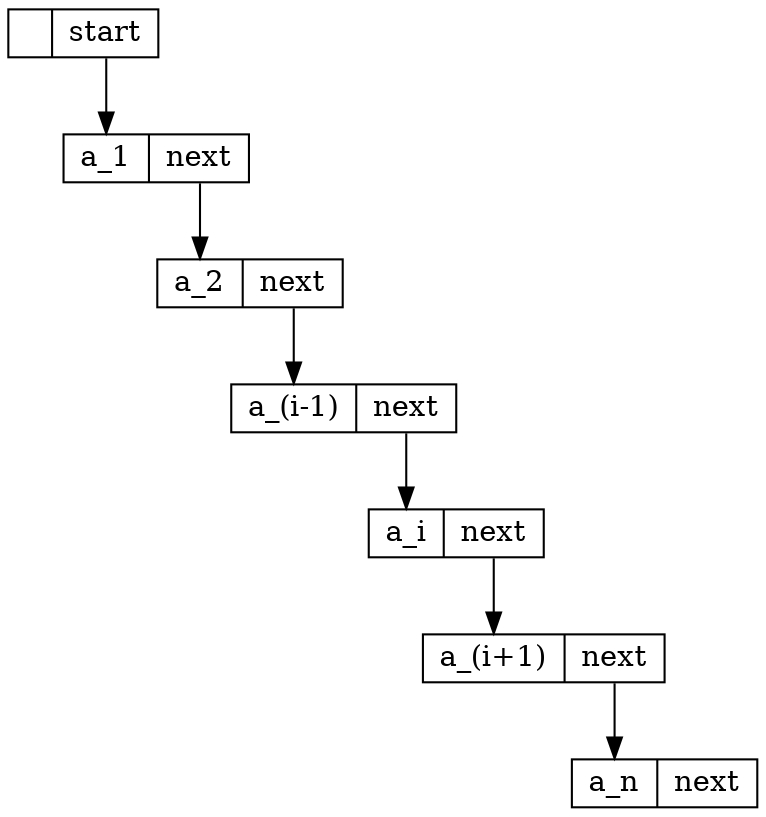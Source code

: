 digraph G {
	node [shape=record, height=.1];
	node0[label="<f0> | <f1> start"];
	node1[label="<f0> a_1| <f1> next"];
	node2[label="<f0> a_2|<f1> next"];
	node3[label="<f0> a_(i-1) | <f1> next"];
	node4[label="<f0> a_i | <f1> next"];
	node5[label="<f0> a_(i+1)|<f1> next"];
	node6[label="<f0> a_n | <f1> next"];
	"node0":f1 -> "node1":f0;
	"node1":f1 -> "node2":f0;
	"node2":f1 -> "node3":f0;
	"node3":f1 -> "node4":f0;
	"node4":f1 -> "node5":f0;
	"node5":f1 -> "node6":f0;
}
